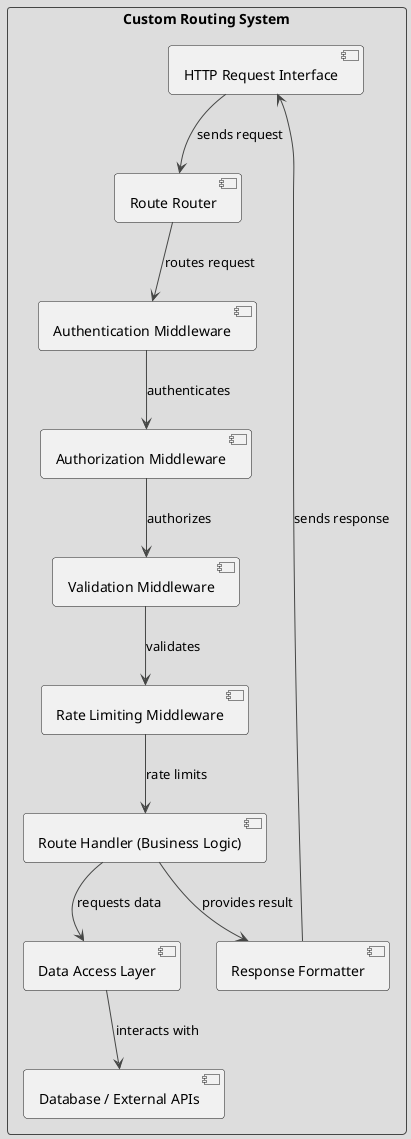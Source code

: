 @startuml
!theme toy

rectangle "Custom Routing System" {
  component "HTTP Request Interface" as HTTPRequest
  component "Route Router" as Router
  component "Authentication Middleware" as AuthMiddleware
  component "Authorization Middleware" as AuthzMiddleware
  component "Validation Middleware" as ValidationMiddleware
  component "Rate Limiting Middleware" as RateLimitMiddleware
  component "Route Handler (Business Logic)" as RouteHandler
  component "Data Access Layer" as DataAccess
  component "Response Formatter" as ResponseFormatter
  component "Database / External APIs" as DataSources

  HTTPRequest --> Router : sends request
  Router --> AuthMiddleware : routes request
  AuthMiddleware --> AuthzMiddleware : authenticates
  AuthzMiddleware --> ValidationMiddleware : authorizes
  ValidationMiddleware --> RateLimitMiddleware : validates
  RateLimitMiddleware --> RouteHandler : rate limits

  RouteHandler --> DataAccess : requests data
  DataAccess --> DataSources : interacts with

  RouteHandler --> ResponseFormatter : provides result
  ResponseFormatter --> HTTPRequest : sends response
}
@enduml